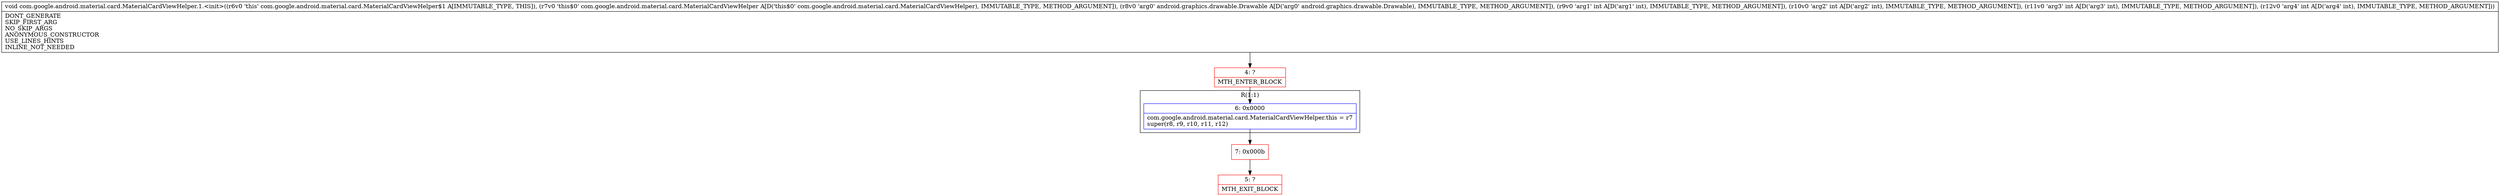 digraph "CFG forcom.google.android.material.card.MaterialCardViewHelper.1.\<init\>(Lcom\/google\/android\/material\/card\/MaterialCardViewHelper;Landroid\/graphics\/drawable\/Drawable;IIII)V" {
subgraph cluster_Region_1647620416 {
label = "R(1:1)";
node [shape=record,color=blue];
Node_6 [shape=record,label="{6\:\ 0x0000|com.google.android.material.card.MaterialCardViewHelper.this = r7\lsuper(r8, r9, r10, r11, r12)\l}"];
}
Node_4 [shape=record,color=red,label="{4\:\ ?|MTH_ENTER_BLOCK\l}"];
Node_7 [shape=record,color=red,label="{7\:\ 0x000b}"];
Node_5 [shape=record,color=red,label="{5\:\ ?|MTH_EXIT_BLOCK\l}"];
MethodNode[shape=record,label="{void com.google.android.material.card.MaterialCardViewHelper.1.\<init\>((r6v0 'this' com.google.android.material.card.MaterialCardViewHelper$1 A[IMMUTABLE_TYPE, THIS]), (r7v0 'this$0' com.google.android.material.card.MaterialCardViewHelper A[D('this$0' com.google.android.material.card.MaterialCardViewHelper), IMMUTABLE_TYPE, METHOD_ARGUMENT]), (r8v0 'arg0' android.graphics.drawable.Drawable A[D('arg0' android.graphics.drawable.Drawable), IMMUTABLE_TYPE, METHOD_ARGUMENT]), (r9v0 'arg1' int A[D('arg1' int), IMMUTABLE_TYPE, METHOD_ARGUMENT]), (r10v0 'arg2' int A[D('arg2' int), IMMUTABLE_TYPE, METHOD_ARGUMENT]), (r11v0 'arg3' int A[D('arg3' int), IMMUTABLE_TYPE, METHOD_ARGUMENT]), (r12v0 'arg4' int A[D('arg4' int), IMMUTABLE_TYPE, METHOD_ARGUMENT]))  | DONT_GENERATE\lSKIP_FIRST_ARG\lNO_SKIP_ARGS\lANONYMOUS_CONSTRUCTOR\lUSE_LINES_HINTS\lINLINE_NOT_NEEDED\l}"];
MethodNode -> Node_4;Node_6 -> Node_7;
Node_4 -> Node_6;
Node_7 -> Node_5;
}

